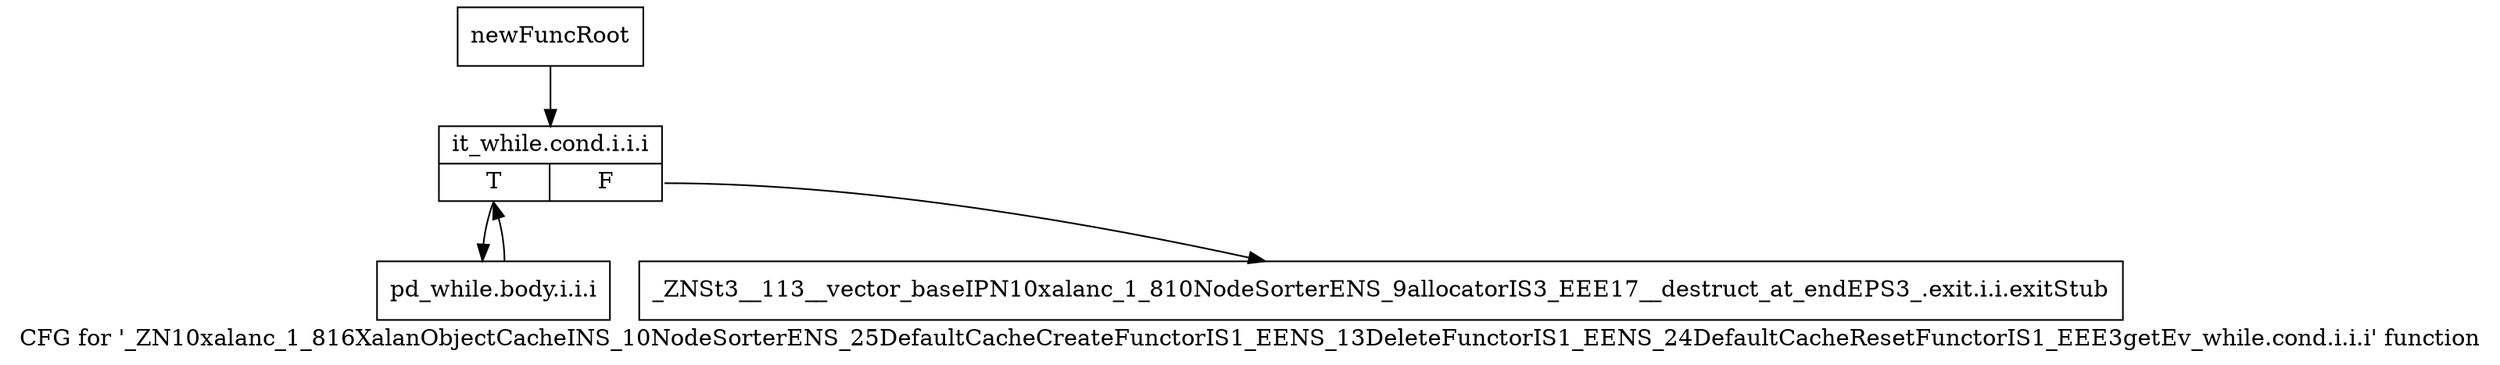 digraph "CFG for '_ZN10xalanc_1_816XalanObjectCacheINS_10NodeSorterENS_25DefaultCacheCreateFunctorIS1_EENS_13DeleteFunctorIS1_EENS_24DefaultCacheResetFunctorIS1_EEE3getEv_while.cond.i.i.i' function" {
	label="CFG for '_ZN10xalanc_1_816XalanObjectCacheINS_10NodeSorterENS_25DefaultCacheCreateFunctorIS1_EENS_13DeleteFunctorIS1_EENS_24DefaultCacheResetFunctorIS1_EEE3getEv_while.cond.i.i.i' function";

	Node0xa05ab50 [shape=record,label="{newFuncRoot}"];
	Node0xa05ab50 -> Node0xa05abf0;
	Node0xa05aba0 [shape=record,label="{_ZNSt3__113__vector_baseIPN10xalanc_1_810NodeSorterENS_9allocatorIS3_EEE17__destruct_at_endEPS3_.exit.i.i.exitStub}"];
	Node0xa05abf0 [shape=record,label="{it_while.cond.i.i.i|{<s0>T|<s1>F}}"];
	Node0xa05abf0:s0 -> Node0xa05ac40;
	Node0xa05abf0:s1 -> Node0xa05aba0;
	Node0xa05ac40 [shape=record,label="{pd_while.body.i.i.i}"];
	Node0xa05ac40 -> Node0xa05abf0;
}
